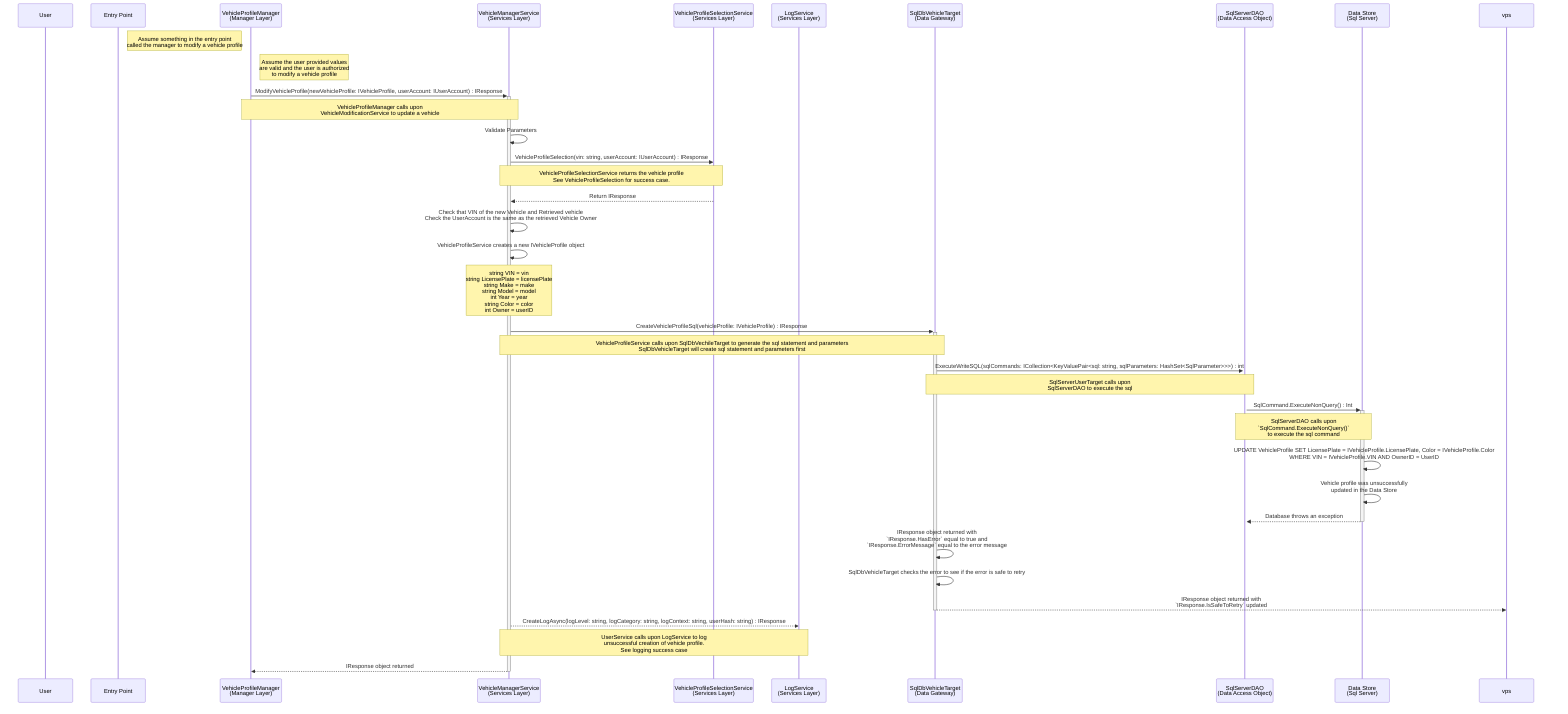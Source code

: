 sequenceDiagram
participant u as User
participant e as Entry Point
participant vpm as VehicleProfileManager<br>(Manager Layer)
participant vms as VehicleManagerService<br>(Services Layer)
participant vpss as VehicleProfileSelectionService<br>(Services Layer)
participant ll as LogService<br>(Services Layer)
participant dg as SqlDbVehicleTarget<br>(Data Gateway)
participant da as SqlServerDAO<br>(Data Access Object)
participant ds as Data Store<br>(Sql Server)

Note Right of e: Assume something in the entry point<br>called the manager to modify a vehicle profile
Note Right of vpm: Assume the user provided values<br> are valid and the user is authorized<br>to modify a vehicle profile

vpm->>+vms: ModifyVehicleProfile(newVehicleProfile: IVehicleProfile, userAccount: IUserAccount) : IResponse
    Note over vpm,vms: VehicleProfileManager calls upon<br>VehicleModificationService to update a vehicle

vms->>vms: Validate Parameters

# Retrieve vehicle profile using the vin of the new vehicle profile
vms->>vpss: VehicleProfileSelection(vin: string, userAccount: IUserAccount) : IResponse
    Note over vms,vpss: VehicleProfileSelectionService returns the vehicle profile<br>See VehicleProfileSelection for success case.

vpss-->>vms: Return IResponse

vms->>vms: Check that VIN of the new Vehicle and Retrieved vehicle<br>Check the UserAccount is the same as the retrieved Vehicle Owner

# Create new IVehicleProfile Object
vms->>vms: VehicleProfileService creates a new IVehicleProfile object
    Note over vms,vms: string VIN = vin<br>string LicensePlate = licensePlate<br>string Make = make<br>string Model = model<br>int Year = year<br>string Color = color<br>int Owner = userID

# Send to data store
vms->>+dg: CreateVehicleProfileSql(vehicleProfile: IVehicleProfile) : IResponse
    Note over vms,dg: VehicleProfileService calls upon SqlDbVechileTarget to generate the sql statement and parameters<br>SqlDbVehicleTarget will create sql statement and parameters first

dg->>+da: ExecuteWriteSQL(sqlCommands: ICollection<KeyValuePair<sql: string, sqlParameters: HashSet<SqlParameter>>>) : int
    Note over dg,da: SqlServerUserTarget calls upon<br>SqlServerDAO to execute the sql

da->>+ds: SqlCommand.ExecuteNonQuery() : Int
    Note over da,ds: SqlServerDAO calls upon<br>`SqlCommand.ExecuteNonQuery()`<br>to execute the sql command
ds->>ds: UPDATE VehicleProfile SET LicensePlate = IVehicleProfile.LicensePlate, Color = IVehicleProfile.Color <br>WHERE VIN = IVehicleProfile.VIN AND OwnerID = UserID

ds->>ds: Vehicle profile was unsuccessfully<br>updated in the Data Store

ds-->>-da: Database throws an exception

dg->>dg: IResponse object returned with<br>`IResponse.HasError` equal to true and<br>`IResponse.ErrorMessage` equal to the error message 

dg->>dg: SqlDbVehicleTarget checks the error to see if the error is safe to retry

dg-->>-vps: IResponse object returned with<br>`IResponse.IsSafeToRetry` updated

# Log successful vehicle creation
vms-->>ll: CreateLogAsync(logLevel: string, logCategory: string, logContext: string, userHash: string) : IResponse
    Note over vms,ll: UserService calls upon LogService to log<br>unsuccessful creation of vehicle profile.<br>See logging success case

vms-->>-vpm: IResponse object returned